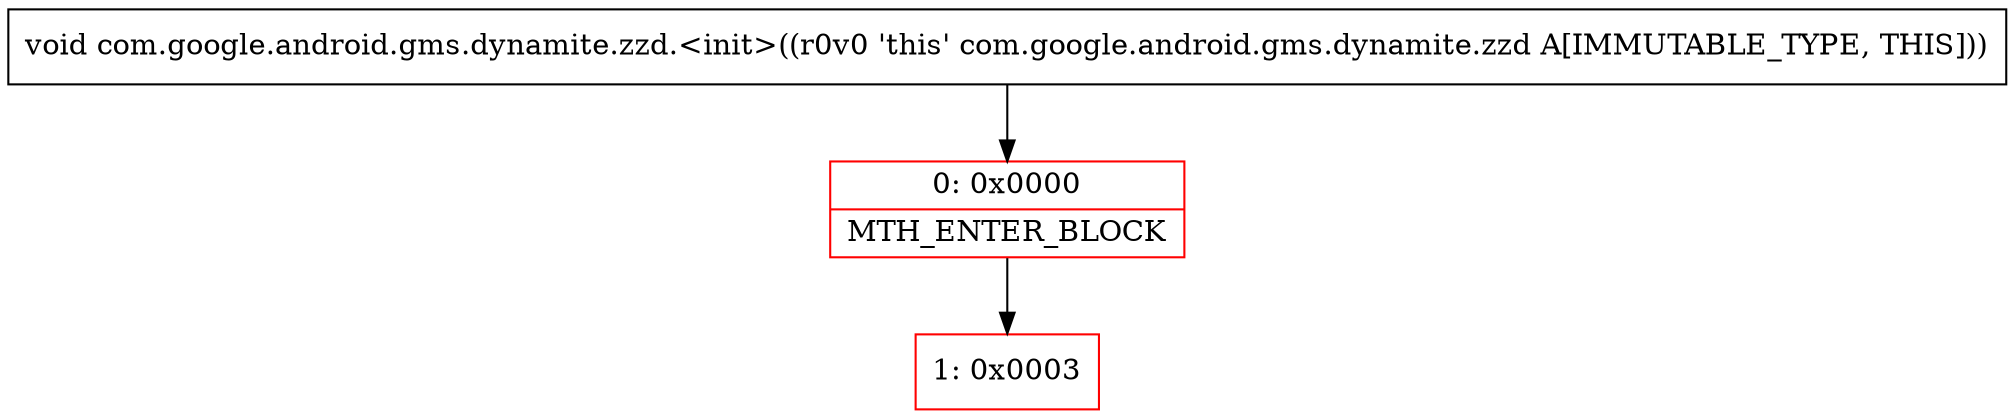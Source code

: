 digraph "CFG forcom.google.android.gms.dynamite.zzd.\<init\>()V" {
subgraph cluster_Region_1806080451 {
label = "R(0)";
node [shape=record,color=blue];
}
Node_0 [shape=record,color=red,label="{0\:\ 0x0000|MTH_ENTER_BLOCK\l}"];
Node_1 [shape=record,color=red,label="{1\:\ 0x0003}"];
MethodNode[shape=record,label="{void com.google.android.gms.dynamite.zzd.\<init\>((r0v0 'this' com.google.android.gms.dynamite.zzd A[IMMUTABLE_TYPE, THIS])) }"];
MethodNode -> Node_0;
Node_0 -> Node_1;
}

